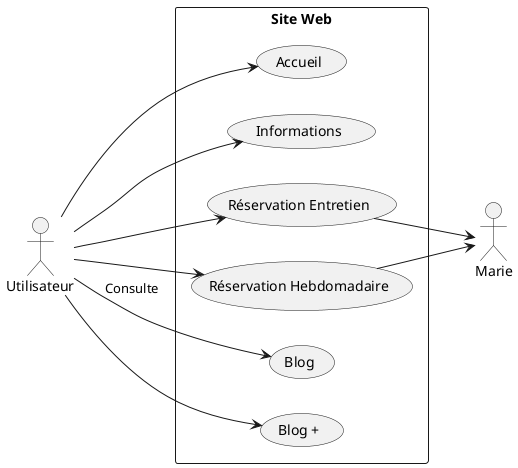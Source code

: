 @startuml
left to right direction
actor Utilisateur as U
actor Marie as M

rectangle "Site Web" {
  U --> (Accueil)
  U --> (Informations)
  U --> (Réservation Entretien)
  U --> (Réservation Hebdomadaire)
  U --> (Blog) : Consulte
  U --> (Blog +)
  (Réservation Entretien) --> M
  (Réservation Hebdomadaire) --> M
}
@enduml